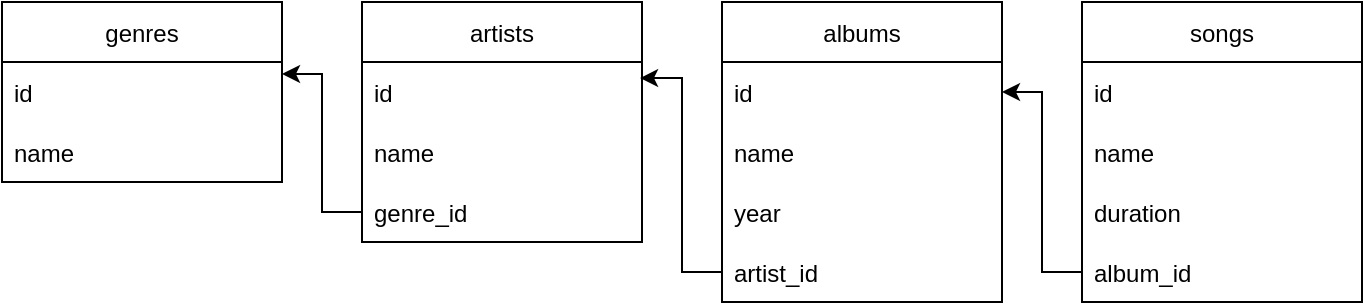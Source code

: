 <mxfile version="20.5.1" type="github">
  <diagram id="VMZdafUipZ0DyyVdhOcb" name="Страница 1">
    <mxGraphModel dx="213" dy="278" grid="1" gridSize="10" guides="1" tooltips="1" connect="1" arrows="1" fold="1" page="1" pageScale="1" pageWidth="827" pageHeight="1169" math="0" shadow="0">
      <root>
        <mxCell id="0" />
        <mxCell id="1" parent="0" />
        <mxCell id="gLHyWcDhg0KViLhQEVv9-2" value="genres" style="swimlane;fontStyle=0;childLayout=stackLayout;horizontal=1;startSize=30;horizontalStack=0;resizeParent=1;resizeParentMax=0;resizeLast=0;collapsible=1;marginBottom=0;" vertex="1" parent="1">
          <mxGeometry width="140" height="90" as="geometry" />
        </mxCell>
        <mxCell id="gLHyWcDhg0KViLhQEVv9-3" value="id" style="text;strokeColor=none;fillColor=none;align=left;verticalAlign=middle;spacingLeft=4;spacingRight=4;overflow=hidden;points=[[0,0.5],[1,0.5]];portConstraint=eastwest;rotatable=0;" vertex="1" parent="gLHyWcDhg0KViLhQEVv9-2">
          <mxGeometry y="30" width="140" height="30" as="geometry" />
        </mxCell>
        <mxCell id="gLHyWcDhg0KViLhQEVv9-4" value="name" style="text;strokeColor=none;fillColor=none;align=left;verticalAlign=middle;spacingLeft=4;spacingRight=4;overflow=hidden;points=[[0,0.5],[1,0.5]];portConstraint=eastwest;rotatable=0;" vertex="1" parent="gLHyWcDhg0KViLhQEVv9-2">
          <mxGeometry y="60" width="140" height="30" as="geometry" />
        </mxCell>
        <mxCell id="gLHyWcDhg0KViLhQEVv9-6" value="artists" style="swimlane;fontStyle=0;childLayout=stackLayout;horizontal=1;startSize=30;horizontalStack=0;resizeParent=1;resizeParentMax=0;resizeLast=0;collapsible=1;marginBottom=0;" vertex="1" parent="1">
          <mxGeometry x="180" width="140" height="120" as="geometry" />
        </mxCell>
        <mxCell id="gLHyWcDhg0KViLhQEVv9-7" value="id" style="text;strokeColor=none;fillColor=none;align=left;verticalAlign=middle;spacingLeft=4;spacingRight=4;overflow=hidden;points=[[0,0.5],[1,0.5]];portConstraint=eastwest;rotatable=0;" vertex="1" parent="gLHyWcDhg0KViLhQEVv9-6">
          <mxGeometry y="30" width="140" height="30" as="geometry" />
        </mxCell>
        <mxCell id="gLHyWcDhg0KViLhQEVv9-8" value="name" style="text;strokeColor=none;fillColor=none;align=left;verticalAlign=middle;spacingLeft=4;spacingRight=4;overflow=hidden;points=[[0,0.5],[1,0.5]];portConstraint=eastwest;rotatable=0;" vertex="1" parent="gLHyWcDhg0KViLhQEVv9-6">
          <mxGeometry y="60" width="140" height="30" as="geometry" />
        </mxCell>
        <mxCell id="gLHyWcDhg0KViLhQEVv9-9" value="genre_id" style="text;strokeColor=none;fillColor=none;align=left;verticalAlign=middle;spacingLeft=4;spacingRight=4;overflow=hidden;points=[[0,0.5],[1,0.5]];portConstraint=eastwest;rotatable=0;" vertex="1" parent="gLHyWcDhg0KViLhQEVv9-6">
          <mxGeometry y="90" width="140" height="30" as="geometry" />
        </mxCell>
        <mxCell id="gLHyWcDhg0KViLhQEVv9-11" value="albums" style="swimlane;fontStyle=0;childLayout=stackLayout;horizontal=1;startSize=30;horizontalStack=0;resizeParent=1;resizeParentMax=0;resizeLast=0;collapsible=1;marginBottom=0;" vertex="1" parent="1">
          <mxGeometry x="360" width="140" height="150" as="geometry" />
        </mxCell>
        <mxCell id="gLHyWcDhg0KViLhQEVv9-12" value="id" style="text;strokeColor=none;fillColor=none;align=left;verticalAlign=middle;spacingLeft=4;spacingRight=4;overflow=hidden;points=[[0,0.5],[1,0.5]];portConstraint=eastwest;rotatable=0;" vertex="1" parent="gLHyWcDhg0KViLhQEVv9-11">
          <mxGeometry y="30" width="140" height="30" as="geometry" />
        </mxCell>
        <mxCell id="gLHyWcDhg0KViLhQEVv9-13" value="name" style="text;strokeColor=none;fillColor=none;align=left;verticalAlign=middle;spacingLeft=4;spacingRight=4;overflow=hidden;points=[[0,0.5],[1,0.5]];portConstraint=eastwest;rotatable=0;" vertex="1" parent="gLHyWcDhg0KViLhQEVv9-11">
          <mxGeometry y="60" width="140" height="30" as="geometry" />
        </mxCell>
        <mxCell id="gLHyWcDhg0KViLhQEVv9-15" value="year" style="text;strokeColor=none;fillColor=none;align=left;verticalAlign=middle;spacingLeft=4;spacingRight=4;overflow=hidden;points=[[0,0.5],[1,0.5]];portConstraint=eastwest;rotatable=0;" vertex="1" parent="gLHyWcDhg0KViLhQEVv9-11">
          <mxGeometry y="90" width="140" height="30" as="geometry" />
        </mxCell>
        <mxCell id="gLHyWcDhg0KViLhQEVv9-14" value="artist_id" style="text;strokeColor=none;fillColor=none;align=left;verticalAlign=middle;spacingLeft=4;spacingRight=4;overflow=hidden;points=[[0,0.5],[1,0.5]];portConstraint=eastwest;rotatable=0;" vertex="1" parent="gLHyWcDhg0KViLhQEVv9-11">
          <mxGeometry y="120" width="140" height="30" as="geometry" />
        </mxCell>
        <mxCell id="gLHyWcDhg0KViLhQEVv9-16" value="songs" style="swimlane;fontStyle=0;childLayout=stackLayout;horizontal=1;startSize=30;horizontalStack=0;resizeParent=1;resizeParentMax=0;resizeLast=0;collapsible=1;marginBottom=0;" vertex="1" parent="1">
          <mxGeometry x="540" width="140" height="150" as="geometry" />
        </mxCell>
        <mxCell id="gLHyWcDhg0KViLhQEVv9-17" value="id" style="text;strokeColor=none;fillColor=none;align=left;verticalAlign=middle;spacingLeft=4;spacingRight=4;overflow=hidden;points=[[0,0.5],[1,0.5]];portConstraint=eastwest;rotatable=0;" vertex="1" parent="gLHyWcDhg0KViLhQEVv9-16">
          <mxGeometry y="30" width="140" height="30" as="geometry" />
        </mxCell>
        <mxCell id="gLHyWcDhg0KViLhQEVv9-18" value="name" style="text;strokeColor=none;fillColor=none;align=left;verticalAlign=middle;spacingLeft=4;spacingRight=4;overflow=hidden;points=[[0,0.5],[1,0.5]];portConstraint=eastwest;rotatable=0;" vertex="1" parent="gLHyWcDhg0KViLhQEVv9-16">
          <mxGeometry y="60" width="140" height="30" as="geometry" />
        </mxCell>
        <mxCell id="gLHyWcDhg0KViLhQEVv9-19" value="duration" style="text;strokeColor=none;fillColor=none;align=left;verticalAlign=middle;spacingLeft=4;spacingRight=4;overflow=hidden;points=[[0,0.5],[1,0.5]];portConstraint=eastwest;rotatable=0;" vertex="1" parent="gLHyWcDhg0KViLhQEVv9-16">
          <mxGeometry y="90" width="140" height="30" as="geometry" />
        </mxCell>
        <mxCell id="gLHyWcDhg0KViLhQEVv9-20" value="album_id" style="text;strokeColor=none;fillColor=none;align=left;verticalAlign=middle;spacingLeft=4;spacingRight=4;overflow=hidden;points=[[0,0.5],[1,0.5]];portConstraint=eastwest;rotatable=0;" vertex="1" parent="gLHyWcDhg0KViLhQEVv9-16">
          <mxGeometry y="120" width="140" height="30" as="geometry" />
        </mxCell>
        <mxCell id="gLHyWcDhg0KViLhQEVv9-21" style="edgeStyle=orthogonalEdgeStyle;rounded=0;orthogonalLoop=1;jettySize=auto;html=1;exitX=0;exitY=0.5;exitDx=0;exitDy=0;entryX=1;entryY=0.5;entryDx=0;entryDy=0;" edge="1" parent="1" source="gLHyWcDhg0KViLhQEVv9-20" target="gLHyWcDhg0KViLhQEVv9-12">
          <mxGeometry relative="1" as="geometry" />
        </mxCell>
        <mxCell id="gLHyWcDhg0KViLhQEVv9-22" style="edgeStyle=orthogonalEdgeStyle;rounded=0;orthogonalLoop=1;jettySize=auto;html=1;exitX=0;exitY=0.5;exitDx=0;exitDy=0;entryX=1;entryY=0.2;entryDx=0;entryDy=0;entryPerimeter=0;" edge="1" parent="1" source="gLHyWcDhg0KViLhQEVv9-9" target="gLHyWcDhg0KViLhQEVv9-3">
          <mxGeometry relative="1" as="geometry" />
        </mxCell>
        <mxCell id="gLHyWcDhg0KViLhQEVv9-23" style="edgeStyle=orthogonalEdgeStyle;rounded=0;orthogonalLoop=1;jettySize=auto;html=1;exitX=0;exitY=0.5;exitDx=0;exitDy=0;entryX=0.993;entryY=0.267;entryDx=0;entryDy=0;entryPerimeter=0;" edge="1" parent="1" source="gLHyWcDhg0KViLhQEVv9-14" target="gLHyWcDhg0KViLhQEVv9-7">
          <mxGeometry relative="1" as="geometry" />
        </mxCell>
      </root>
    </mxGraphModel>
  </diagram>
</mxfile>
